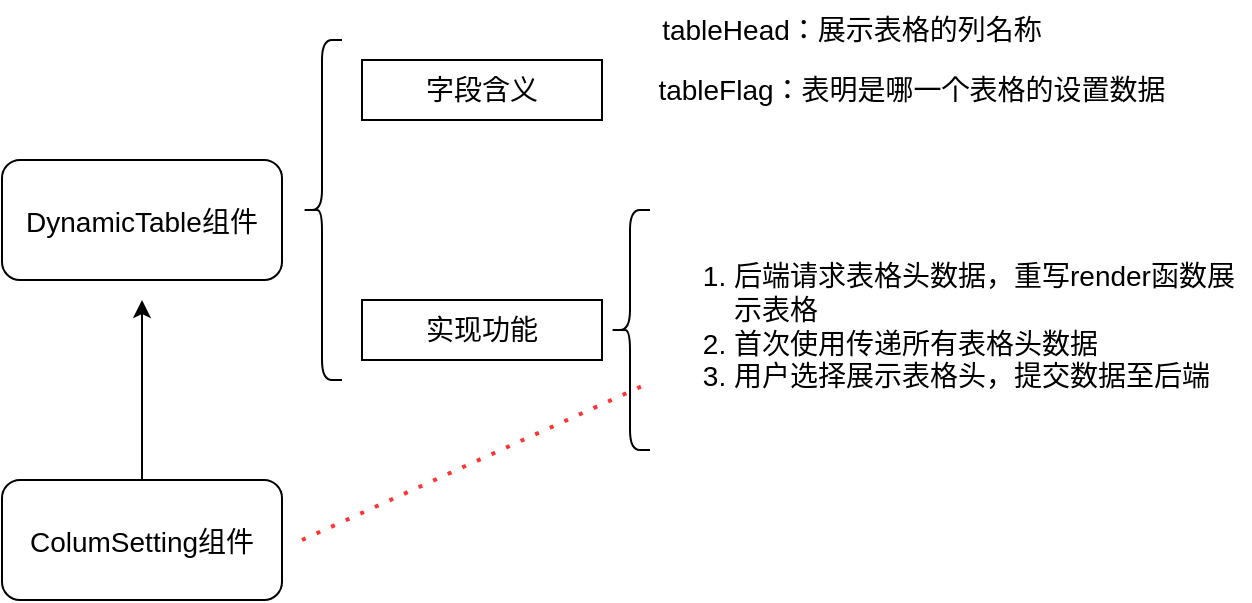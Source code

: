 <mxfile version="20.2.3" type="github">
  <diagram id="-RdULIwFTsApWhupe7bk" name="第 1 页">
    <mxGraphModel dx="728" dy="472" grid="1" gridSize="10" guides="1" tooltips="1" connect="1" arrows="1" fold="1" page="1" pageScale="1" pageWidth="827" pageHeight="1169" math="0" shadow="0">
      <root>
        <mxCell id="0" />
        <mxCell id="1" parent="0" />
        <mxCell id="jnMOZJkR-JTWPYvO9fMh-2" value="&lt;font style=&quot;font-size: 14px;&quot;&gt;DynamicTable组件&lt;/font&gt;" style="rounded=1;whiteSpace=wrap;html=1;fontSize=18;" vertex="1" parent="1">
          <mxGeometry x="100" y="130" width="140" height="60" as="geometry" />
        </mxCell>
        <mxCell id="jnMOZJkR-JTWPYvO9fMh-3" value="" style="shape=curlyBracket;whiteSpace=wrap;html=1;rounded=1;fontSize=14;" vertex="1" parent="1">
          <mxGeometry x="250" y="70" width="20" height="170" as="geometry" />
        </mxCell>
        <mxCell id="jnMOZJkR-JTWPYvO9fMh-5" value="字段含义" style="rounded=0;whiteSpace=wrap;html=1;fontSize=14;" vertex="1" parent="1">
          <mxGeometry x="280" y="80" width="120" height="30" as="geometry" />
        </mxCell>
        <mxCell id="jnMOZJkR-JTWPYvO9fMh-6" value="实现功能" style="rounded=0;whiteSpace=wrap;html=1;fontSize=14;" vertex="1" parent="1">
          <mxGeometry x="280" y="200" width="120" height="30" as="geometry" />
        </mxCell>
        <mxCell id="jnMOZJkR-JTWPYvO9fMh-10" value="tableHead：展示表格的列名称" style="text;html=1;strokeColor=none;fillColor=none;align=center;verticalAlign=middle;whiteSpace=wrap;rounded=0;fontSize=14;" vertex="1" parent="1">
          <mxGeometry x="400" y="50" width="250" height="30" as="geometry" />
        </mxCell>
        <mxCell id="jnMOZJkR-JTWPYvO9fMh-11" value="" style="shape=curlyBracket;whiteSpace=wrap;html=1;rounded=1;fontSize=14;" vertex="1" parent="1">
          <mxGeometry x="404" y="155" width="20" height="120" as="geometry" />
        </mxCell>
        <mxCell id="jnMOZJkR-JTWPYvO9fMh-12" value="&lt;ol&gt;&lt;li&gt;后端请求表格头数据，重写render函数展示表格&lt;/li&gt;&lt;li&gt;首次使用传递所有表格头数据&lt;/li&gt;&lt;li&gt;用户选择展示表格头，提交数据至后端&lt;/li&gt;&lt;/ol&gt;" style="text;strokeColor=none;fillColor=none;html=1;whiteSpace=wrap;verticalAlign=middle;overflow=hidden;fontSize=14;" vertex="1" parent="1">
          <mxGeometry x="424" y="155" width="300" height="115" as="geometry" />
        </mxCell>
        <mxCell id="jnMOZJkR-JTWPYvO9fMh-14" style="edgeStyle=orthogonalEdgeStyle;rounded=0;orthogonalLoop=1;jettySize=auto;html=1;exitX=0.5;exitY=0;exitDx=0;exitDy=0;fontSize=14;" edge="1" parent="1" source="jnMOZJkR-JTWPYvO9fMh-13">
          <mxGeometry relative="1" as="geometry">
            <mxPoint x="170" y="200" as="targetPoint" />
          </mxGeometry>
        </mxCell>
        <mxCell id="jnMOZJkR-JTWPYvO9fMh-13" value="&lt;span style=&quot;font-size: 14px;&quot;&gt;ColumSetting组件&lt;/span&gt;" style="rounded=1;whiteSpace=wrap;html=1;fontSize=18;" vertex="1" parent="1">
          <mxGeometry x="100" y="290" width="140" height="60" as="geometry" />
        </mxCell>
        <mxCell id="jnMOZJkR-JTWPYvO9fMh-15" value="" style="endArrow=none;dashed=1;html=1;dashPattern=1 3;strokeWidth=2;rounded=0;fontSize=14;entryX=0;entryY=0.75;entryDx=0;entryDy=0;strokeColor=#FF3333;" edge="1" parent="1" target="jnMOZJkR-JTWPYvO9fMh-12">
          <mxGeometry width="50" height="50" relative="1" as="geometry">
            <mxPoint x="250" y="320" as="sourcePoint" />
            <mxPoint x="440" y="250" as="targetPoint" />
          </mxGeometry>
        </mxCell>
        <mxCell id="jnMOZJkR-JTWPYvO9fMh-16" value="tableFlag：表明是哪一个表格的设置数据" style="text;html=1;strokeColor=none;fillColor=none;align=center;verticalAlign=middle;whiteSpace=wrap;rounded=0;fontSize=14;" vertex="1" parent="1">
          <mxGeometry x="400" y="80" width="310" height="30" as="geometry" />
        </mxCell>
      </root>
    </mxGraphModel>
  </diagram>
</mxfile>

